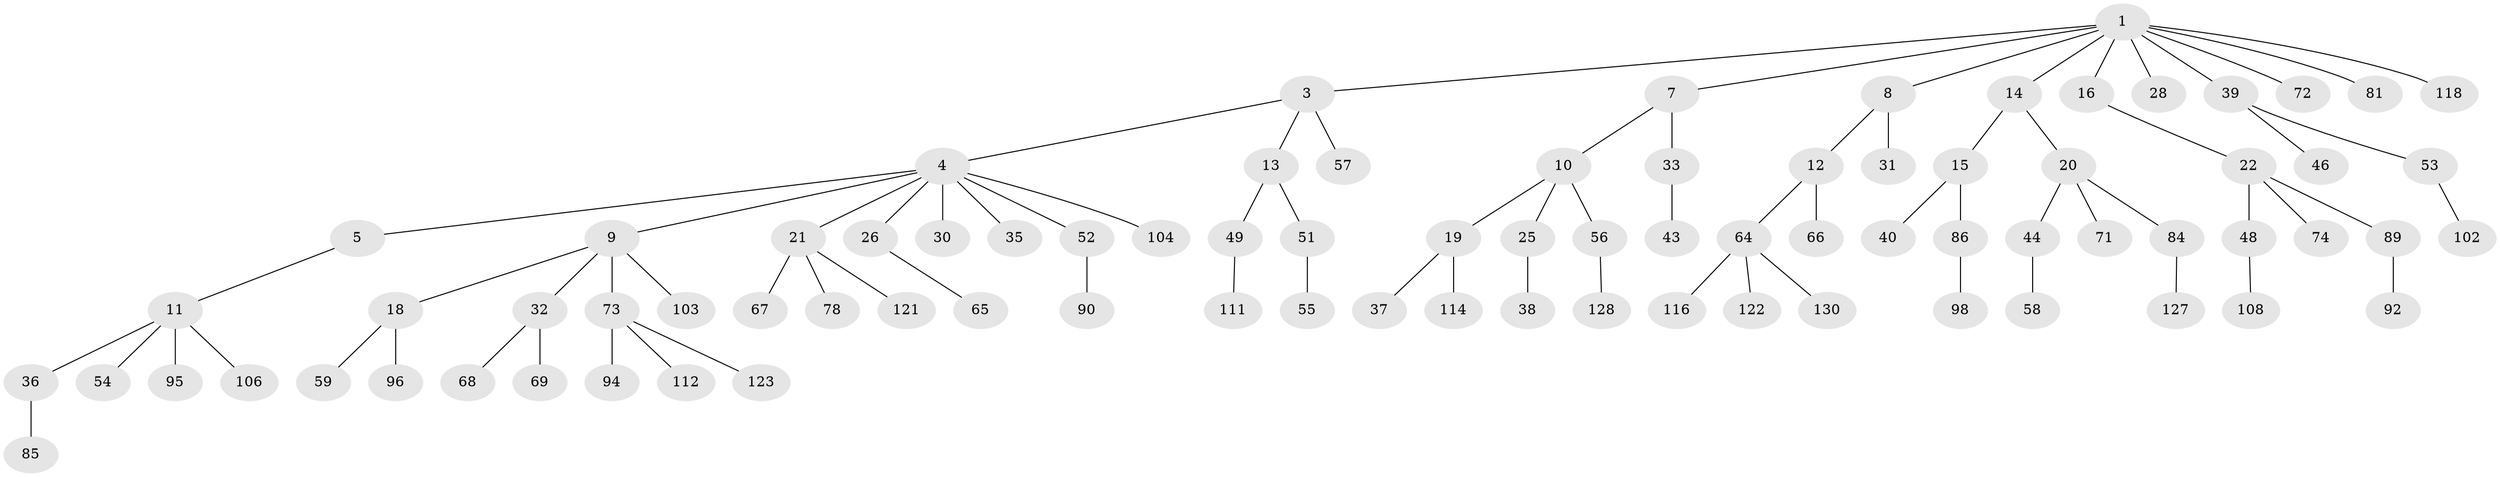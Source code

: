 // original degree distribution, {5: 0.03076923076923077, 7: 0.015384615384615385, 3: 0.15384615384615385, 4: 0.06153846153846154, 6: 0.007692307692307693, 2: 0.23846153846153847, 1: 0.49230769230769234}
// Generated by graph-tools (version 1.1) at 2025/42/03/06/25 10:42:04]
// undirected, 84 vertices, 83 edges
graph export_dot {
graph [start="1"]
  node [color=gray90,style=filled];
  1 [super="+2"];
  3 [super="+120"];
  4 [super="+6"];
  5 [super="+34"];
  7 [super="+119"];
  8 [super="+29"];
  9 [super="+24"];
  10 [super="+79"];
  11 [super="+83"];
  12 [super="+62"];
  13 [super="+42"];
  14 [super="+99"];
  15 [super="+17"];
  16 [super="+97"];
  18 [super="+105"];
  19 [super="+23"];
  20 [super="+60"];
  21 [super="+27"];
  22 [super="+61"];
  25;
  26 [super="+47"];
  28;
  30 [super="+70"];
  31 [super="+100"];
  32 [super="+41"];
  33;
  35 [super="+76"];
  36 [super="+45"];
  37 [super="+125"];
  38 [super="+109"];
  39;
  40 [super="+50"];
  43 [super="+63"];
  44 [super="+124"];
  46 [super="+75"];
  48 [super="+80"];
  49 [super="+126"];
  51;
  52;
  53 [super="+77"];
  54 [super="+82"];
  55;
  56 [super="+91"];
  57;
  58;
  59;
  64 [super="+107"];
  65;
  66;
  67;
  68 [super="+87"];
  69;
  71;
  72;
  73 [super="+88"];
  74;
  78;
  81;
  84 [super="+93"];
  85 [super="+113"];
  86 [super="+101"];
  89;
  90;
  92;
  94;
  95;
  96;
  98;
  102;
  103;
  104 [super="+117"];
  106 [super="+110"];
  108;
  111 [super="+129"];
  112 [super="+115"];
  114;
  116;
  118;
  121;
  122;
  123;
  127;
  128;
  130;
  1 -- 8;
  1 -- 14;
  1 -- 28;
  1 -- 39;
  1 -- 16;
  1 -- 81;
  1 -- 3;
  1 -- 118;
  1 -- 7;
  1 -- 72;
  3 -- 4;
  3 -- 13;
  3 -- 57;
  4 -- 5;
  4 -- 9;
  4 -- 26;
  4 -- 30;
  4 -- 52;
  4 -- 104;
  4 -- 35;
  4 -- 21;
  5 -- 11;
  7 -- 10;
  7 -- 33;
  8 -- 12;
  8 -- 31;
  9 -- 18;
  9 -- 73;
  9 -- 103;
  9 -- 32;
  10 -- 19;
  10 -- 25;
  10 -- 56;
  11 -- 36;
  11 -- 54;
  11 -- 95;
  11 -- 106;
  12 -- 64;
  12 -- 66;
  13 -- 51;
  13 -- 49;
  14 -- 15;
  14 -- 20;
  15 -- 40;
  15 -- 86;
  16 -- 22;
  18 -- 59;
  18 -- 96;
  19 -- 114;
  19 -- 37;
  20 -- 44;
  20 -- 71;
  20 -- 84;
  21 -- 78;
  21 -- 121;
  21 -- 67;
  22 -- 48;
  22 -- 74;
  22 -- 89;
  25 -- 38;
  26 -- 65;
  32 -- 69;
  32 -- 68;
  33 -- 43;
  36 -- 85;
  39 -- 46;
  39 -- 53;
  44 -- 58;
  48 -- 108;
  49 -- 111;
  51 -- 55;
  52 -- 90;
  53 -- 102;
  56 -- 128;
  64 -- 116;
  64 -- 122;
  64 -- 130;
  73 -- 94;
  73 -- 112;
  73 -- 123;
  84 -- 127;
  86 -- 98;
  89 -- 92;
}
